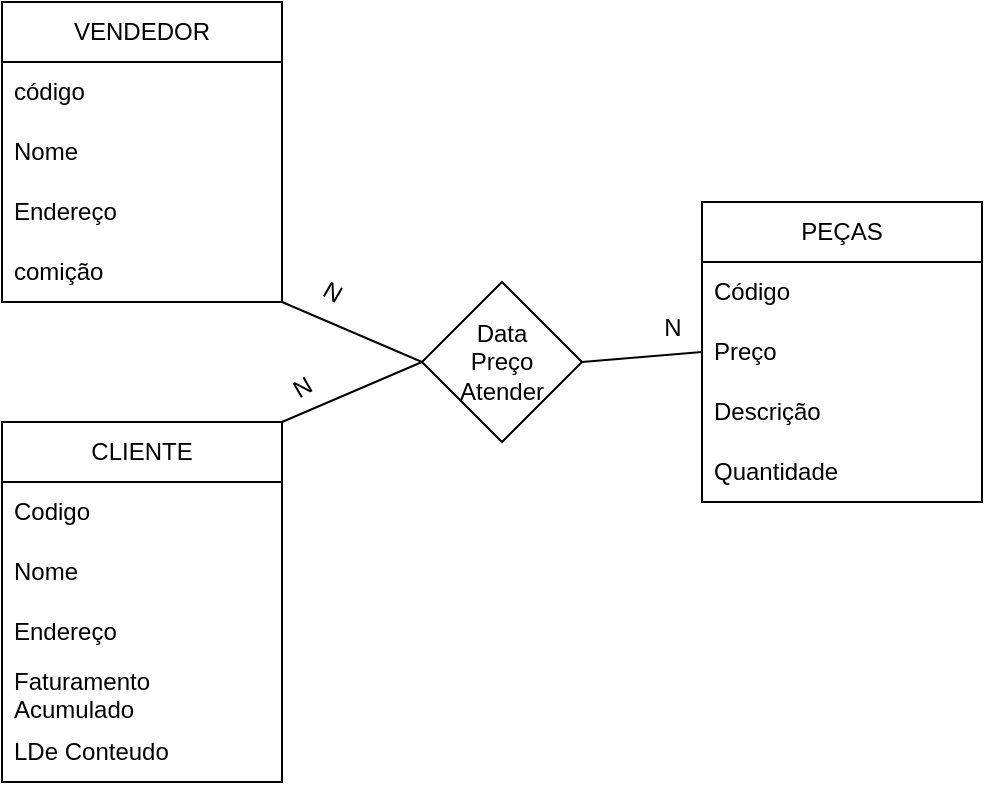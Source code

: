 <mxfile version="21.6.9" type="github">
  <diagram name="Página-1" id="mh0nnQN4elg2wBbXIcWN">
    <mxGraphModel dx="1434" dy="673" grid="1" gridSize="10" guides="1" tooltips="1" connect="1" arrows="1" fold="1" page="1" pageScale="1" pageWidth="827" pageHeight="1169" math="0" shadow="0">
      <root>
        <mxCell id="0" />
        <mxCell id="1" parent="0" />
        <mxCell id="hr6IN2aFugDLvN9JSE7O-1" value="VENDEDOR" style="swimlane;fontStyle=0;childLayout=stackLayout;horizontal=1;startSize=30;horizontalStack=0;resizeParent=1;resizeParentMax=0;resizeLast=0;collapsible=1;marginBottom=0;whiteSpace=wrap;html=1;" vertex="1" parent="1">
          <mxGeometry x="120" y="130" width="140" height="150" as="geometry" />
        </mxCell>
        <mxCell id="hr6IN2aFugDLvN9JSE7O-2" value="código" style="text;strokeColor=none;fillColor=none;align=left;verticalAlign=middle;spacingLeft=4;spacingRight=4;overflow=hidden;points=[[0,0.5],[1,0.5]];portConstraint=eastwest;rotatable=0;whiteSpace=wrap;html=1;" vertex="1" parent="hr6IN2aFugDLvN9JSE7O-1">
          <mxGeometry y="30" width="140" height="30" as="geometry" />
        </mxCell>
        <mxCell id="hr6IN2aFugDLvN9JSE7O-3" value="Nome" style="text;strokeColor=none;fillColor=none;align=left;verticalAlign=middle;spacingLeft=4;spacingRight=4;overflow=hidden;points=[[0,0.5],[1,0.5]];portConstraint=eastwest;rotatable=0;whiteSpace=wrap;html=1;" vertex="1" parent="hr6IN2aFugDLvN9JSE7O-1">
          <mxGeometry y="60" width="140" height="30" as="geometry" />
        </mxCell>
        <mxCell id="hr6IN2aFugDLvN9JSE7O-4" value="Endereço" style="text;strokeColor=none;fillColor=none;align=left;verticalAlign=middle;spacingLeft=4;spacingRight=4;overflow=hidden;points=[[0,0.5],[1,0.5]];portConstraint=eastwest;rotatable=0;whiteSpace=wrap;html=1;" vertex="1" parent="hr6IN2aFugDLvN9JSE7O-1">
          <mxGeometry y="90" width="140" height="30" as="geometry" />
        </mxCell>
        <mxCell id="hr6IN2aFugDLvN9JSE7O-19" value="comição" style="text;strokeColor=none;fillColor=none;align=left;verticalAlign=middle;spacingLeft=4;spacingRight=4;overflow=hidden;points=[[0,0.5],[1,0.5]];portConstraint=eastwest;rotatable=0;whiteSpace=wrap;html=1;" vertex="1" parent="hr6IN2aFugDLvN9JSE7O-1">
          <mxGeometry y="120" width="140" height="30" as="geometry" />
        </mxCell>
        <mxCell id="hr6IN2aFugDLvN9JSE7O-5" value="PEÇAS" style="swimlane;fontStyle=0;childLayout=stackLayout;horizontal=1;startSize=30;horizontalStack=0;resizeParent=1;resizeParentMax=0;resizeLast=0;collapsible=1;marginBottom=0;whiteSpace=wrap;html=1;" vertex="1" parent="1">
          <mxGeometry x="470" y="230" width="140" height="150" as="geometry" />
        </mxCell>
        <mxCell id="hr6IN2aFugDLvN9JSE7O-6" value="Código" style="text;strokeColor=none;fillColor=none;align=left;verticalAlign=middle;spacingLeft=4;spacingRight=4;overflow=hidden;points=[[0,0.5],[1,0.5]];portConstraint=eastwest;rotatable=0;whiteSpace=wrap;html=1;" vertex="1" parent="hr6IN2aFugDLvN9JSE7O-5">
          <mxGeometry y="30" width="140" height="30" as="geometry" />
        </mxCell>
        <mxCell id="hr6IN2aFugDLvN9JSE7O-7" value="Preço" style="text;strokeColor=none;fillColor=none;align=left;verticalAlign=middle;spacingLeft=4;spacingRight=4;overflow=hidden;points=[[0,0.5],[1,0.5]];portConstraint=eastwest;rotatable=0;whiteSpace=wrap;html=1;" vertex="1" parent="hr6IN2aFugDLvN9JSE7O-5">
          <mxGeometry y="60" width="140" height="30" as="geometry" />
        </mxCell>
        <mxCell id="hr6IN2aFugDLvN9JSE7O-8" value="Descrição" style="text;strokeColor=none;fillColor=none;align=left;verticalAlign=middle;spacingLeft=4;spacingRight=4;overflow=hidden;points=[[0,0.5],[1,0.5]];portConstraint=eastwest;rotatable=0;whiteSpace=wrap;html=1;" vertex="1" parent="hr6IN2aFugDLvN9JSE7O-5">
          <mxGeometry y="90" width="140" height="30" as="geometry" />
        </mxCell>
        <mxCell id="hr6IN2aFugDLvN9JSE7O-14" value="Quantidade" style="text;strokeColor=none;fillColor=none;align=left;verticalAlign=middle;spacingLeft=4;spacingRight=4;overflow=hidden;points=[[0,0.5],[1,0.5]];portConstraint=eastwest;rotatable=0;whiteSpace=wrap;html=1;" vertex="1" parent="hr6IN2aFugDLvN9JSE7O-5">
          <mxGeometry y="120" width="140" height="30" as="geometry" />
        </mxCell>
        <mxCell id="hr6IN2aFugDLvN9JSE7O-9" value="CLIENTE" style="swimlane;fontStyle=0;childLayout=stackLayout;horizontal=1;startSize=30;horizontalStack=0;resizeParent=1;resizeParentMax=0;resizeLast=0;collapsible=1;marginBottom=0;whiteSpace=wrap;html=1;" vertex="1" parent="1">
          <mxGeometry x="120" y="340" width="140" height="180" as="geometry" />
        </mxCell>
        <mxCell id="hr6IN2aFugDLvN9JSE7O-10" value="Codigo" style="text;strokeColor=none;fillColor=none;align=left;verticalAlign=middle;spacingLeft=4;spacingRight=4;overflow=hidden;points=[[0,0.5],[1,0.5]];portConstraint=eastwest;rotatable=0;whiteSpace=wrap;html=1;" vertex="1" parent="hr6IN2aFugDLvN9JSE7O-9">
          <mxGeometry y="30" width="140" height="30" as="geometry" />
        </mxCell>
        <mxCell id="hr6IN2aFugDLvN9JSE7O-11" value="Nome" style="text;strokeColor=none;fillColor=none;align=left;verticalAlign=middle;spacingLeft=4;spacingRight=4;overflow=hidden;points=[[0,0.5],[1,0.5]];portConstraint=eastwest;rotatable=0;whiteSpace=wrap;html=1;" vertex="1" parent="hr6IN2aFugDLvN9JSE7O-9">
          <mxGeometry y="60" width="140" height="30" as="geometry" />
        </mxCell>
        <mxCell id="hr6IN2aFugDLvN9JSE7O-12" value="Endereço" style="text;strokeColor=none;fillColor=none;align=left;verticalAlign=middle;spacingLeft=4;spacingRight=4;overflow=hidden;points=[[0,0.5],[1,0.5]];portConstraint=eastwest;rotatable=0;whiteSpace=wrap;html=1;" vertex="1" parent="hr6IN2aFugDLvN9JSE7O-9">
          <mxGeometry y="90" width="140" height="30" as="geometry" />
        </mxCell>
        <mxCell id="hr6IN2aFugDLvN9JSE7O-13" value="Faturamento Acumulado" style="text;strokeColor=none;fillColor=none;align=left;verticalAlign=middle;spacingLeft=4;spacingRight=4;overflow=hidden;points=[[0,0.5],[1,0.5]];portConstraint=eastwest;rotatable=0;whiteSpace=wrap;html=1;" vertex="1" parent="hr6IN2aFugDLvN9JSE7O-9">
          <mxGeometry y="120" width="140" height="30" as="geometry" />
        </mxCell>
        <mxCell id="hr6IN2aFugDLvN9JSE7O-20" value="LDe Conteudo" style="text;strokeColor=none;fillColor=none;align=left;verticalAlign=middle;spacingLeft=4;spacingRight=4;overflow=hidden;points=[[0,0.5],[1,0.5]];portConstraint=eastwest;rotatable=0;whiteSpace=wrap;html=1;" vertex="1" parent="hr6IN2aFugDLvN9JSE7O-9">
          <mxGeometry y="150" width="140" height="30" as="geometry" />
        </mxCell>
        <mxCell id="hr6IN2aFugDLvN9JSE7O-21" value="&lt;div&gt;Data&lt;/div&gt;&lt;div&gt;Preço&lt;/div&gt;&lt;div&gt;Atender&lt;br&gt;&lt;/div&gt;" style="rhombus;whiteSpace=wrap;html=1;" vertex="1" parent="1">
          <mxGeometry x="330" y="270" width="80" height="80" as="geometry" />
        </mxCell>
        <mxCell id="hr6IN2aFugDLvN9JSE7O-22" value="" style="endArrow=none;html=1;rounded=0;entryX=0;entryY=0.5;entryDx=0;entryDy=0;" edge="1" parent="1" target="hr6IN2aFugDLvN9JSE7O-7">
          <mxGeometry width="50" height="50" relative="1" as="geometry">
            <mxPoint x="410" y="310" as="sourcePoint" />
            <mxPoint x="460" y="260" as="targetPoint" />
          </mxGeometry>
        </mxCell>
        <mxCell id="hr6IN2aFugDLvN9JSE7O-23" value="" style="endArrow=none;html=1;rounded=0;entryX=0;entryY=0.5;entryDx=0;entryDy=0;exitX=1;exitY=1;exitDx=0;exitDy=0;" edge="1" parent="1" source="hr6IN2aFugDLvN9JSE7O-1" target="hr6IN2aFugDLvN9JSE7O-21">
          <mxGeometry width="50" height="50" relative="1" as="geometry">
            <mxPoint x="270" y="312.5" as="sourcePoint" />
            <mxPoint x="330" y="307.5" as="targetPoint" />
          </mxGeometry>
        </mxCell>
        <mxCell id="hr6IN2aFugDLvN9JSE7O-24" value="" style="endArrow=none;html=1;rounded=0;entryX=0;entryY=0.5;entryDx=0;entryDy=0;exitX=1;exitY=1;exitDx=0;exitDy=0;" edge="1" parent="1" target="hr6IN2aFugDLvN9JSE7O-21">
          <mxGeometry width="50" height="50" relative="1" as="geometry">
            <mxPoint x="260" y="340" as="sourcePoint" />
            <mxPoint x="330" y="370" as="targetPoint" />
          </mxGeometry>
        </mxCell>
        <mxCell id="hr6IN2aFugDLvN9JSE7O-25" value="N" style="text;html=1;align=center;verticalAlign=middle;resizable=0;points=[];autosize=1;strokeColor=none;fillColor=none;rotation=-30;" vertex="1" parent="1">
          <mxGeometry x="255" y="308" width="30" height="30" as="geometry" />
        </mxCell>
        <mxCell id="hr6IN2aFugDLvN9JSE7O-26" value="N" style="text;html=1;align=center;verticalAlign=middle;resizable=0;points=[];autosize=1;strokeColor=none;fillColor=none;rotation=0;" vertex="1" parent="1">
          <mxGeometry x="440" y="278" width="30" height="30" as="geometry" />
        </mxCell>
        <mxCell id="hr6IN2aFugDLvN9JSE7O-27" value="N" style="text;html=1;align=center;verticalAlign=middle;resizable=0;points=[];autosize=1;strokeColor=none;fillColor=none;rotation=30;" vertex="1" parent="1">
          <mxGeometry x="270" y="260" width="30" height="30" as="geometry" />
        </mxCell>
      </root>
    </mxGraphModel>
  </diagram>
</mxfile>
